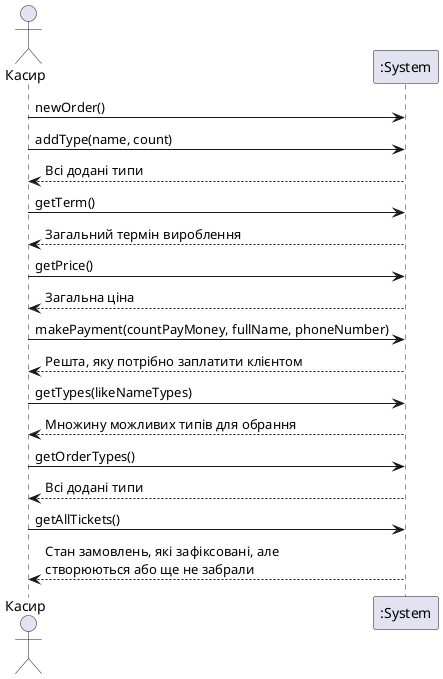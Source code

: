 @startuml
'https://plantuml.com/sequence-diagram

actor Касир

Касир -> ":System": newOrder()
Касир -> ":System": addType(name, count)
Касир <-- ":System": Всі додані типи
Касир -> ":System": getTerm()
Касир <-- ":System": Загальний термін вироблення
Касир -> ":System": getPrice()
Касир <-- ":System": Загальна ціна
Касир -> ":System": makePayment(countPayMoney, fullName, phoneNumber)
Касир <-- ":System": Решта, яку потрібно заплатити клієнтом
Касир -> ":System": getTypes(likeNameTypes)
Касир <-- ":System": Множину можливих типів для обрання
Касир -> ":System": getOrderTypes()
Касир <-- ":System": Всі додані типи
Касир -> ":System": getAllTickets()
Касир <-- ":System": Стан замовлень, які зафіксовані, але \nстворюються або ще не забрали
@enduml